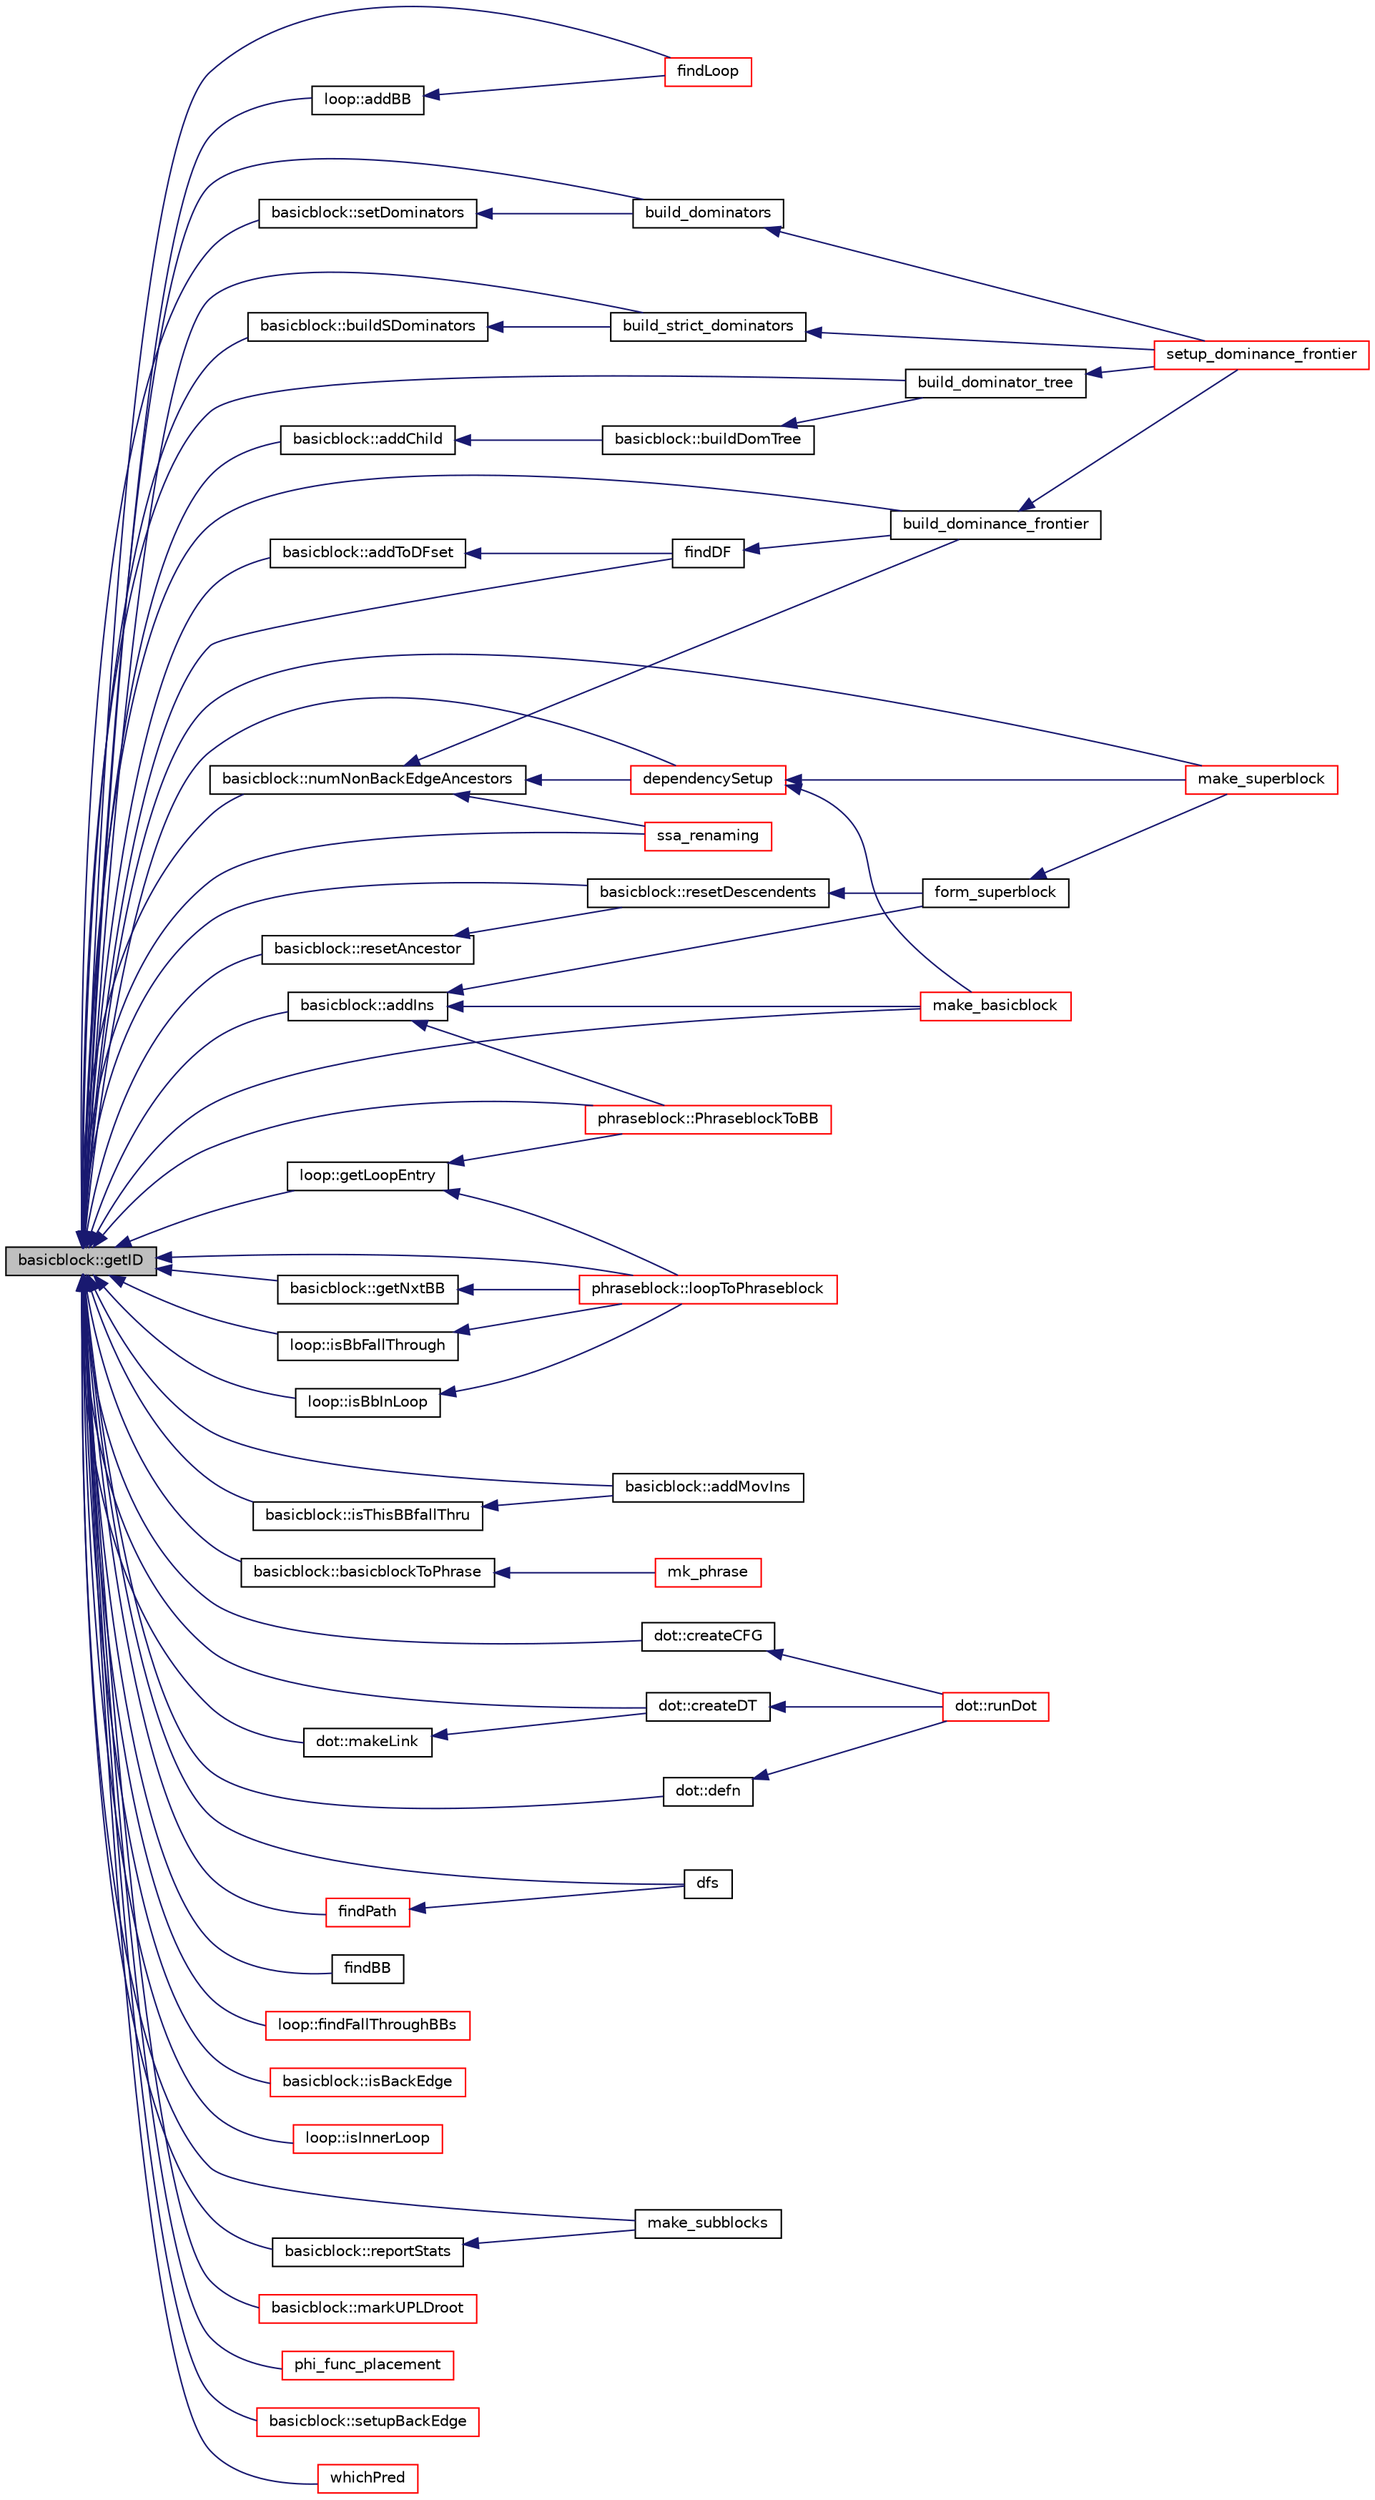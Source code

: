 digraph G
{
  edge [fontname="Helvetica",fontsize="10",labelfontname="Helvetica",labelfontsize="10"];
  node [fontname="Helvetica",fontsize="10",shape=record];
  rankdir=LR;
  Node1 [label="basicblock::getID",height=0.2,width=0.4,color="black", fillcolor="grey75", style="filled" fontcolor="black"];
  Node1 -> Node2 [dir=back,color="midnightblue",fontsize="10",style="solid"];
  Node2 [label="loop::addBB",height=0.2,width=0.4,color="black", fillcolor="white", style="filled",URL="$classloop.html#aa9324a68eb1fc3b86eabff7815132443"];
  Node2 -> Node3 [dir=back,color="midnightblue",fontsize="10",style="solid"];
  Node3 [label="findLoop",height=0.2,width=0.4,color="red", fillcolor="white", style="filled",URL="$make__phraseblock_8cpp.html#a56af37350d658e4fa9ba3e67058f82a2"];
  Node1 -> Node4 [dir=back,color="midnightblue",fontsize="10",style="solid"];
  Node4 [label="basicblock::addChild",height=0.2,width=0.4,color="black", fillcolor="white", style="filled",URL="$classbasicblock.html#abb47633a30d4722992c2d961a4a4ad14"];
  Node4 -> Node5 [dir=back,color="midnightblue",fontsize="10",style="solid"];
  Node5 [label="basicblock::buildDomTree",height=0.2,width=0.4,color="black", fillcolor="white", style="filled",URL="$classbasicblock.html#a8e7863ba06ca7f2418f1f423e6f71e8a"];
  Node5 -> Node6 [dir=back,color="midnightblue",fontsize="10",style="solid"];
  Node6 [label="build_dominator_tree",height=0.2,width=0.4,color="black", fillcolor="white", style="filled",URL="$dominator_8cpp.html#ae1e6243692da1cc811e3a6bf6e363cf8"];
  Node6 -> Node7 [dir=back,color="midnightblue",fontsize="10",style="solid"];
  Node7 [label="setup_dominance_frontier",height=0.2,width=0.4,color="red", fillcolor="white", style="filled",URL="$dominator_8h.html#af9f49ffe6819033df685a4eb97ef74be"];
  Node1 -> Node8 [dir=back,color="midnightblue",fontsize="10",style="solid"];
  Node8 [label="basicblock::addIns",height=0.2,width=0.4,color="black", fillcolor="white", style="filled",URL="$classbasicblock.html#a21556bff8a285d4098ce0762a1d9b69f"];
  Node8 -> Node9 [dir=back,color="midnightblue",fontsize="10",style="solid"];
  Node9 [label="form_superblock",height=0.2,width=0.4,color="black", fillcolor="white", style="filled",URL="$make__superblock_8cpp.html#a8d78bf589e4e691bc679ffa718951e84"];
  Node9 -> Node10 [dir=back,color="midnightblue",fontsize="10",style="solid"];
  Node10 [label="make_superblock",height=0.2,width=0.4,color="red", fillcolor="white", style="filled",URL="$make__superblock_8cpp.html#a499b98fa166ddd7c784aca2c8a2c68b1"];
  Node8 -> Node11 [dir=back,color="midnightblue",fontsize="10",style="solid"];
  Node11 [label="make_basicblock",height=0.2,width=0.4,color="red", fillcolor="white", style="filled",URL="$make__basicblock_8cpp.html#adfa5d9160d675203db3e663d1f2f3849"];
  Node8 -> Node12 [dir=back,color="midnightblue",fontsize="10",style="solid"];
  Node12 [label="phraseblock::PhraseblockToBB",height=0.2,width=0.4,color="red", fillcolor="white", style="filled",URL="$classphraseblock.html#a23c7b3a1f2accfea9aeb1df6e983f7d5"];
  Node1 -> Node13 [dir=back,color="midnightblue",fontsize="10",style="solid"];
  Node13 [label="basicblock::addMovIns",height=0.2,width=0.4,color="black", fillcolor="white", style="filled",URL="$classbasicblock.html#a8743005759ce892482aa942cf0aa114d"];
  Node1 -> Node14 [dir=back,color="midnightblue",fontsize="10",style="solid"];
  Node14 [label="basicblock::addToDFset",height=0.2,width=0.4,color="black", fillcolor="white", style="filled",URL="$classbasicblock.html#abfaebb9413fe26d42607c09949e9d5cb"];
  Node14 -> Node15 [dir=back,color="midnightblue",fontsize="10",style="solid"];
  Node15 [label="findDF",height=0.2,width=0.4,color="black", fillcolor="white", style="filled",URL="$dominator_8cpp.html#a068f04b45053606fc470549d2c5b4922"];
  Node15 -> Node16 [dir=back,color="midnightblue",fontsize="10",style="solid"];
  Node16 [label="build_dominance_frontier",height=0.2,width=0.4,color="black", fillcolor="white", style="filled",URL="$dominator_8cpp.html#ad80ee601bfd16b0c1cffd3501bf0c93f"];
  Node16 -> Node7 [dir=back,color="midnightblue",fontsize="10",style="solid"];
  Node1 -> Node17 [dir=back,color="midnightblue",fontsize="10",style="solid"];
  Node17 [label="basicblock::basicblockToPhrase",height=0.2,width=0.4,color="black", fillcolor="white", style="filled",URL="$classbasicblock.html#af48f1b1d1c2618185cf63aa36098092c"];
  Node17 -> Node18 [dir=back,color="midnightblue",fontsize="10",style="solid"];
  Node18 [label="mk_phrase",height=0.2,width=0.4,color="red", fillcolor="white", style="filled",URL="$make__phraseblock_8cpp.html#a7eed5687b1a5832bd311490b19e7f8a3"];
  Node1 -> Node16 [dir=back,color="midnightblue",fontsize="10",style="solid"];
  Node1 -> Node6 [dir=back,color="midnightblue",fontsize="10",style="solid"];
  Node1 -> Node19 [dir=back,color="midnightblue",fontsize="10",style="solid"];
  Node19 [label="build_dominators",height=0.2,width=0.4,color="black", fillcolor="white", style="filled",URL="$dominator_8cpp.html#ad9854552aeba1a66453864500ed2dfc0"];
  Node19 -> Node7 [dir=back,color="midnightblue",fontsize="10",style="solid"];
  Node1 -> Node20 [dir=back,color="midnightblue",fontsize="10",style="solid"];
  Node20 [label="build_strict_dominators",height=0.2,width=0.4,color="black", fillcolor="white", style="filled",URL="$dominator_8cpp.html#afda2b0c0d9b8afc7938f90a15e8f912f"];
  Node20 -> Node7 [dir=back,color="midnightblue",fontsize="10",style="solid"];
  Node1 -> Node21 [dir=back,color="midnightblue",fontsize="10",style="solid"];
  Node21 [label="basicblock::buildSDominators",height=0.2,width=0.4,color="black", fillcolor="white", style="filled",URL="$classbasicblock.html#ad88c3d7891025016b9de9f3bfb2b3ddb"];
  Node21 -> Node20 [dir=back,color="midnightblue",fontsize="10",style="solid"];
  Node1 -> Node22 [dir=back,color="midnightblue",fontsize="10",style="solid"];
  Node22 [label="dot::createCFG",height=0.2,width=0.4,color="black", fillcolor="white", style="filled",URL="$classdot.html#a34bd8df7c73a49901267dc3ca9209385"];
  Node22 -> Node23 [dir=back,color="midnightblue",fontsize="10",style="solid"];
  Node23 [label="dot::runDot",height=0.2,width=0.4,color="red", fillcolor="white", style="filled",URL="$classdot.html#a613147e95e44f245a63a5b08418c95f9"];
  Node1 -> Node24 [dir=back,color="midnightblue",fontsize="10",style="solid"];
  Node24 [label="dot::createDT",height=0.2,width=0.4,color="black", fillcolor="white", style="filled",URL="$classdot.html#aa1638f8d762e0f431cef55da49e92ede"];
  Node24 -> Node23 [dir=back,color="midnightblue",fontsize="10",style="solid"];
  Node1 -> Node25 [dir=back,color="midnightblue",fontsize="10",style="solid"];
  Node25 [label="dot::defn",height=0.2,width=0.4,color="black", fillcolor="white", style="filled",URL="$classdot.html#af56f68484dcec4b943a6a77d261080a6"];
  Node25 -> Node23 [dir=back,color="midnightblue",fontsize="10",style="solid"];
  Node1 -> Node26 [dir=back,color="midnightblue",fontsize="10",style="solid"];
  Node26 [label="dependencySetup",height=0.2,width=0.4,color="red", fillcolor="white", style="filled",URL="$dependencySetup_8h.html#a95d0c606fe2ec94ae081ca348c6d73b2"];
  Node26 -> Node11 [dir=back,color="midnightblue",fontsize="10",style="solid"];
  Node26 -> Node10 [dir=back,color="midnightblue",fontsize="10",style="solid"];
  Node1 -> Node27 [dir=back,color="midnightblue",fontsize="10",style="solid"];
  Node27 [label="dfs",height=0.2,width=0.4,color="black", fillcolor="white", style="filled",URL="$junk__files_2dfs_8h.html#ae3a14356537513b82f21bcbbade5eec0"];
  Node1 -> Node28 [dir=back,color="midnightblue",fontsize="10",style="solid"];
  Node28 [label="findBB",height=0.2,width=0.4,color="black", fillcolor="white", style="filled",URL="$dfs_8cpp.html#a6f5fa54188b331d250c5485aaaacfa82"];
  Node1 -> Node15 [dir=back,color="midnightblue",fontsize="10",style="solid"];
  Node1 -> Node29 [dir=back,color="midnightblue",fontsize="10",style="solid"];
  Node29 [label="loop::findFallThroughBBs",height=0.2,width=0.4,color="red", fillcolor="white", style="filled",URL="$classloop.html#a20ecb89d8b7cb21867fe53c6ad56f0f4"];
  Node1 -> Node3 [dir=back,color="midnightblue",fontsize="10",style="solid"];
  Node1 -> Node30 [dir=back,color="midnightblue",fontsize="10",style="solid"];
  Node30 [label="findPath",height=0.2,width=0.4,color="red", fillcolor="white", style="filled",URL="$dfs_8cpp.html#a3ea3fd529789cd5e9b4a8532b26cea07"];
  Node30 -> Node27 [dir=back,color="midnightblue",fontsize="10",style="solid"];
  Node1 -> Node31 [dir=back,color="midnightblue",fontsize="10",style="solid"];
  Node31 [label="loop::getLoopEntry",height=0.2,width=0.4,color="black", fillcolor="white", style="filled",URL="$classloop.html#a30c7019f2202671a81d8a33f9a33593e"];
  Node31 -> Node32 [dir=back,color="midnightblue",fontsize="10",style="solid"];
  Node32 [label="phraseblock::loopToPhraseblock",height=0.2,width=0.4,color="red", fillcolor="white", style="filled",URL="$classphraseblock.html#ab7605258ce67522bb3b894b4b7686271"];
  Node31 -> Node12 [dir=back,color="midnightblue",fontsize="10",style="solid"];
  Node1 -> Node33 [dir=back,color="midnightblue",fontsize="10",style="solid"];
  Node33 [label="basicblock::getNxtBB",height=0.2,width=0.4,color="black", fillcolor="white", style="filled",URL="$classbasicblock.html#aae1b2e9429abfe8474fb5f1bc5a204b2"];
  Node33 -> Node32 [dir=back,color="midnightblue",fontsize="10",style="solid"];
  Node1 -> Node34 [dir=back,color="midnightblue",fontsize="10",style="solid"];
  Node34 [label="basicblock::isBackEdge",height=0.2,width=0.4,color="red", fillcolor="white", style="filled",URL="$classbasicblock.html#a0da29a0f57618d2a13bfdfc9926319b9"];
  Node1 -> Node35 [dir=back,color="midnightblue",fontsize="10",style="solid"];
  Node35 [label="loop::isBbFallThrough",height=0.2,width=0.4,color="black", fillcolor="white", style="filled",URL="$classloop.html#a550955b42ceff7c89445322abc564e28"];
  Node35 -> Node32 [dir=back,color="midnightblue",fontsize="10",style="solid"];
  Node1 -> Node36 [dir=back,color="midnightblue",fontsize="10",style="solid"];
  Node36 [label="loop::isBbInLoop",height=0.2,width=0.4,color="black", fillcolor="white", style="filled",URL="$classloop.html#aff5df3cffef530a6e4f81ecd4deed86e"];
  Node36 -> Node32 [dir=back,color="midnightblue",fontsize="10",style="solid"];
  Node1 -> Node37 [dir=back,color="midnightblue",fontsize="10",style="solid"];
  Node37 [label="loop::isInnerLoop",height=0.2,width=0.4,color="red", fillcolor="white", style="filled",URL="$classloop.html#a6a34ac2a05496bd2192638280e42c316"];
  Node1 -> Node38 [dir=back,color="midnightblue",fontsize="10",style="solid"];
  Node38 [label="basicblock::isThisBBfallThru",height=0.2,width=0.4,color="black", fillcolor="white", style="filled",URL="$classbasicblock.html#ac0ddcb18b5f613710d5836025dd974cb"];
  Node38 -> Node13 [dir=back,color="midnightblue",fontsize="10",style="solid"];
  Node1 -> Node32 [dir=back,color="midnightblue",fontsize="10",style="solid"];
  Node1 -> Node11 [dir=back,color="midnightblue",fontsize="10",style="solid"];
  Node1 -> Node39 [dir=back,color="midnightblue",fontsize="10",style="solid"];
  Node39 [label="make_subblocks",height=0.2,width=0.4,color="black", fillcolor="white", style="filled",URL="$make__subblock_8h.html#abcb020401e4f01d24ae0c389caa2c1d4"];
  Node1 -> Node10 [dir=back,color="midnightblue",fontsize="10",style="solid"];
  Node1 -> Node40 [dir=back,color="midnightblue",fontsize="10",style="solid"];
  Node40 [label="dot::makeLink",height=0.2,width=0.4,color="black", fillcolor="white", style="filled",URL="$classdot.html#acfd091941aef16273c4ebe92ef536742"];
  Node40 -> Node24 [dir=back,color="midnightblue",fontsize="10",style="solid"];
  Node1 -> Node41 [dir=back,color="midnightblue",fontsize="10",style="solid"];
  Node41 [label="basicblock::markUPLDroot",height=0.2,width=0.4,color="red", fillcolor="white", style="filled",URL="$classbasicblock.html#a8f8234c300c0027293da7ea7b710d29c"];
  Node1 -> Node42 [dir=back,color="midnightblue",fontsize="10",style="solid"];
  Node42 [label="basicblock::numNonBackEdgeAncestors",height=0.2,width=0.4,color="black", fillcolor="white", style="filled",URL="$classbasicblock.html#ad05a1a1f24dfb10d2c637065eaea2835"];
  Node42 -> Node16 [dir=back,color="midnightblue",fontsize="10",style="solid"];
  Node42 -> Node26 [dir=back,color="midnightblue",fontsize="10",style="solid"];
  Node42 -> Node43 [dir=back,color="midnightblue",fontsize="10",style="solid"];
  Node43 [label="ssa_renaming",height=0.2,width=0.4,color="red", fillcolor="white", style="filled",URL="$ssa_8cpp.html#a804de8f00b7ea9e5487315dc9ff01d77"];
  Node1 -> Node44 [dir=back,color="midnightblue",fontsize="10",style="solid"];
  Node44 [label="phi_func_placement",height=0.2,width=0.4,color="red", fillcolor="white", style="filled",URL="$ssa_8cpp.html#a64b325828ea51414e2809f54af3302a2"];
  Node1 -> Node12 [dir=back,color="midnightblue",fontsize="10",style="solid"];
  Node1 -> Node45 [dir=back,color="midnightblue",fontsize="10",style="solid"];
  Node45 [label="basicblock::reportStats",height=0.2,width=0.4,color="black", fillcolor="white", style="filled",URL="$classbasicblock.html#ae8a4cc290c3d290b04073649bd1ab28f"];
  Node45 -> Node39 [dir=back,color="midnightblue",fontsize="10",style="solid"];
  Node1 -> Node46 [dir=back,color="midnightblue",fontsize="10",style="solid"];
  Node46 [label="basicblock::resetAncestor",height=0.2,width=0.4,color="black", fillcolor="white", style="filled",URL="$classbasicblock.html#aae9d33169e6428c1cf8fa63f02fdff0c"];
  Node46 -> Node47 [dir=back,color="midnightblue",fontsize="10",style="solid"];
  Node47 [label="basicblock::resetDescendents",height=0.2,width=0.4,color="black", fillcolor="white", style="filled",URL="$classbasicblock.html#a30cba20ee229efa0e17706a78a42fa13"];
  Node47 -> Node9 [dir=back,color="midnightblue",fontsize="10",style="solid"];
  Node1 -> Node47 [dir=back,color="midnightblue",fontsize="10",style="solid"];
  Node1 -> Node48 [dir=back,color="midnightblue",fontsize="10",style="solid"];
  Node48 [label="basicblock::setDominators",height=0.2,width=0.4,color="black", fillcolor="white", style="filled",URL="$classbasicblock.html#aae21234b7ccd801b037a3a26a11d44e7"];
  Node48 -> Node19 [dir=back,color="midnightblue",fontsize="10",style="solid"];
  Node1 -> Node49 [dir=back,color="midnightblue",fontsize="10",style="solid"];
  Node49 [label="basicblock::setupBackEdge",height=0.2,width=0.4,color="red", fillcolor="white", style="filled",URL="$classbasicblock.html#a46149b611069f8c2f1328311ea4b7803"];
  Node1 -> Node43 [dir=back,color="midnightblue",fontsize="10",style="solid"];
  Node1 -> Node50 [dir=back,color="midnightblue",fontsize="10",style="solid"];
  Node50 [label="whichPred",height=0.2,width=0.4,color="red", fillcolor="white", style="filled",URL="$ssa_8cpp.html#ad51f0106de926496f1a6b24bfd21bc32"];
}

